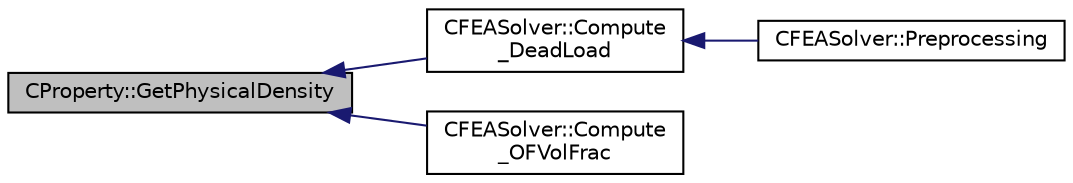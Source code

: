 digraph "CProperty::GetPhysicalDensity"
{
  edge [fontname="Helvetica",fontsize="10",labelfontname="Helvetica",labelfontsize="10"];
  node [fontname="Helvetica",fontsize="10",shape=record];
  rankdir="LR";
  Node54 [label="CProperty::GetPhysicalDensity",height=0.2,width=0.4,color="black", fillcolor="grey75", style="filled", fontcolor="black"];
  Node54 -> Node55 [dir="back",color="midnightblue",fontsize="10",style="solid",fontname="Helvetica"];
  Node55 [label="CFEASolver::Compute\l_DeadLoad",height=0.2,width=0.4,color="black", fillcolor="white", style="filled",URL="$class_c_f_e_a_solver.html#aa986b9f606a3f2b327af7d273c1bc6f3",tooltip="Compute the dead loads. "];
  Node55 -> Node56 [dir="back",color="midnightblue",fontsize="10",style="solid",fontname="Helvetica"];
  Node56 [label="CFEASolver::Preprocessing",height=0.2,width=0.4,color="black", fillcolor="white", style="filled",URL="$class_c_f_e_a_solver.html#a2171424e52ccd32f17bcbd4972b1fe15",tooltip="Set residuals to zero. "];
  Node54 -> Node57 [dir="back",color="midnightblue",fontsize="10",style="solid",fontname="Helvetica"];
  Node57 [label="CFEASolver::Compute\l_OFVolFrac",height=0.2,width=0.4,color="black", fillcolor="white", style="filled",URL="$class_c_f_e_a_solver.html#adde9f7667d6d2ab1d4c96dfd4ba7c1fe",tooltip="Compute the objective function for a volume fraction. "];
}
